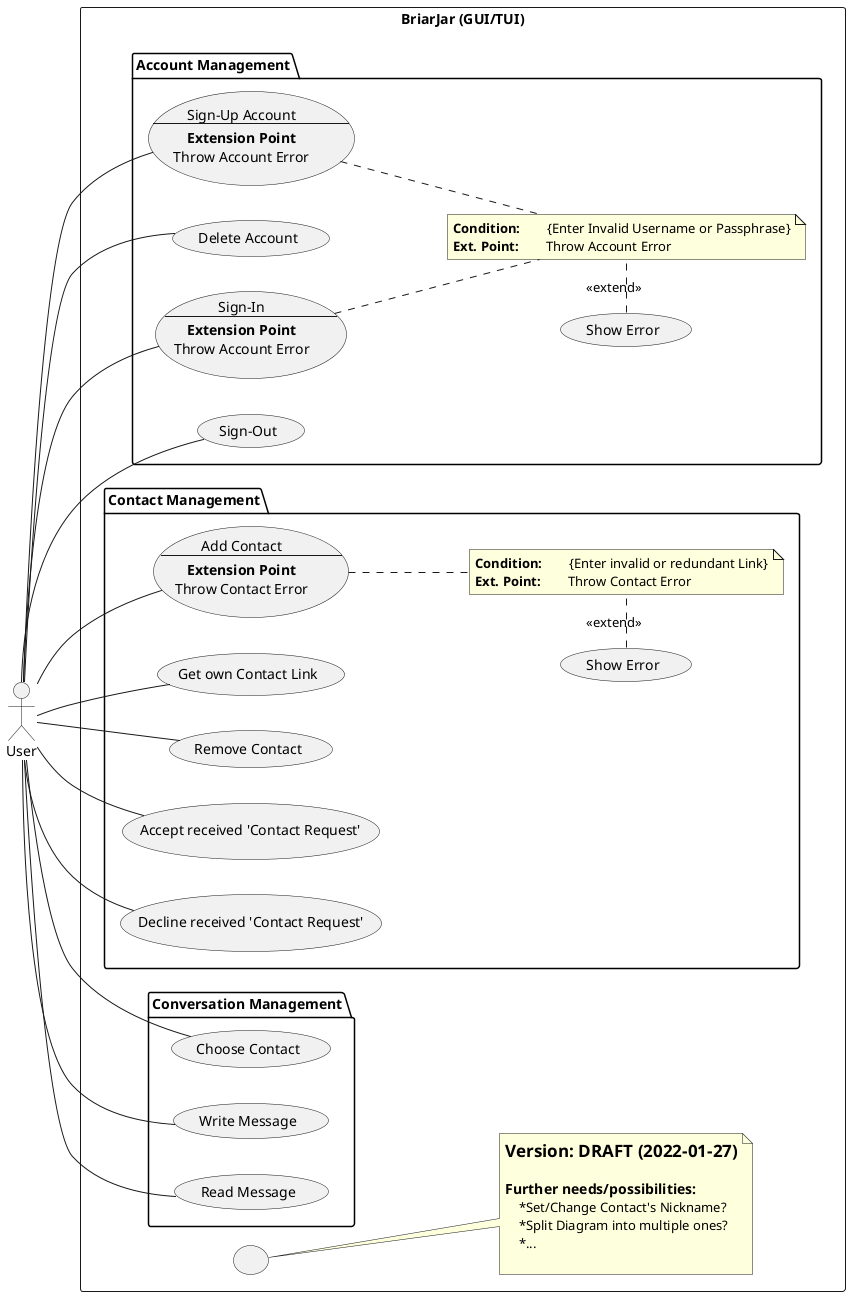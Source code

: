 

@startuml
    actor User AS user

rectangle "BriarJar (GUI/TUI)" {
left to right direction

    package "Account Management" {

        usecase ca AS "Sign-Up Account
                --
                **Extension Point**
                Throw Account Error"
        usecase da AS "Delete Account"
        usecase si AS "Sign-In
                --
                **Extension Point**
                Throw Account Error"
        usecase so AS "Sign-Out"

        user -- ca
        user -- da
        user -- si
        user -- so

        usecase acc_mgmt_err AS "Show Error"

        note "\
**Condition:**\t{Enter Invalid Username or Passphrase}\n\
**Ext. Point:**\tThrow Account Error" \
        as note_acc_mgmt_err

        ca .. note_acc_mgmt_err
        si .. note_acc_mgmt_err
        note_acc_mgmt_err .left. acc_mgmt_err : <<extend>>
    }



    package "Contact Management" {

        usecase add AS "Add Contact
                --
                **Extension Point**
                Throw Contact Error"
        usecase get AS "Get own Contact Link"
        usecase rem AS "Remove Contact"
        usecase accept AS "Accept received 'Contact Request'"
        usecase decline AS "Decline received 'Contact Request'"

        user -- add
        user -- get
        user -- rem
        user -- accept
        user -- decline

        usecase contact_err AS "Show Error"

        note "\
**Condition:**\t{Enter invalid or redundant Link}\n\
**Ext. Point:**\tThrow Contact Error" \
        as note_contact_err

        add .. note_contact_err
        note_contact_err .left. contact_err : <<extend>>
    }



    package "Conversation Management" {
        usecase choosec AS "Choose Contact"
        usecase writemsg AS "Write Message"
        usecase readmsg AS "Read Message"

        user -- choosec
        user -- writemsg
        user -- readmsg
    }



 note "=Version: DRAFT (2022-01-27)\n\n===Further needs/possibilities:\n\
    *Set/Change Contact's Nickname?\n\
    *Split Diagram into multiple ones?\n\
    *...\n" as intro
( ) .down. intro


}

@enduml
